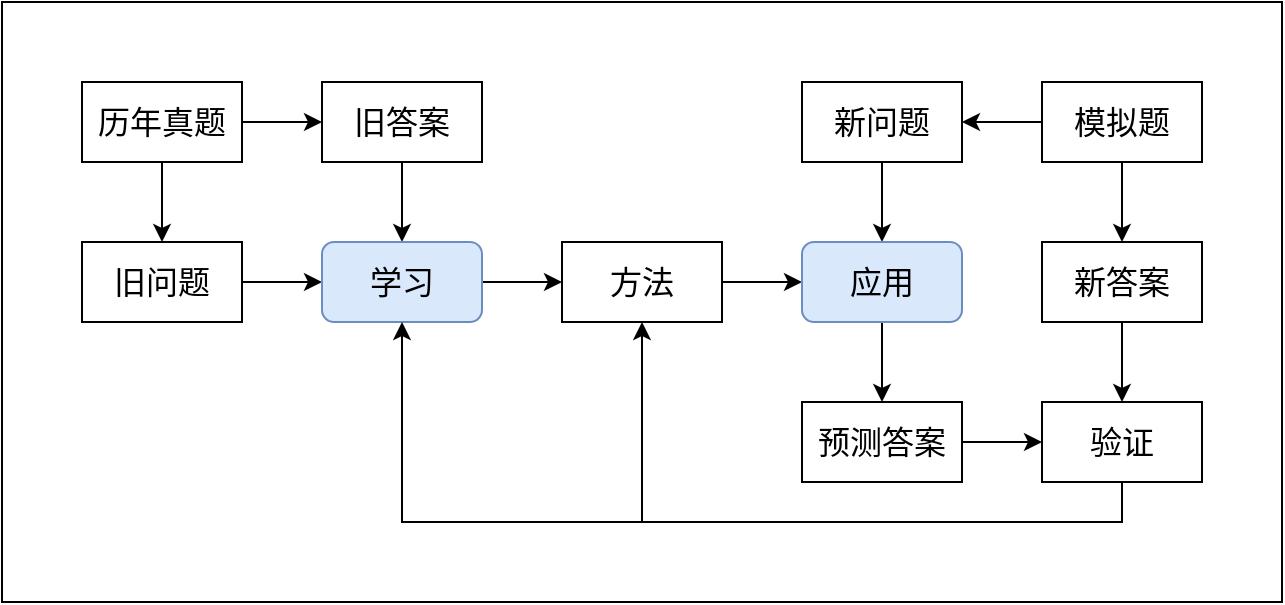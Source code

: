 <mxfile version="16.5.1" type="device"><diagram id="K3qJvEP536t4qyGiTlqh" name="Page-1"><mxGraphModel dx="1067" dy="717" grid="1" gridSize="10" guides="1" tooltips="1" connect="1" arrows="1" fold="1" page="1" pageScale="1" pageWidth="827" pageHeight="1169" math="0" shadow="0"><root><mxCell id="0"/><mxCell id="1" parent="0"/><mxCell id="4mogIaQ1sCKde6A7uNY0-1" value="" style="rounded=0;whiteSpace=wrap;html=1;fontSize=16;glass=0;" parent="1" vertex="1"><mxGeometry width="640" height="300" as="geometry"/></mxCell><mxCell id="T1eVEOZtDF4TdAUP0wdE-7" value="" style="edgeStyle=orthogonalEdgeStyle;rounded=0;orthogonalLoop=1;jettySize=auto;html=1;fontSize=16;" parent="1" source="T1eVEOZtDF4TdAUP0wdE-1" target="T1eVEOZtDF4TdAUP0wdE-2" edge="1"><mxGeometry relative="1" as="geometry"/></mxCell><mxCell id="T1eVEOZtDF4TdAUP0wdE-8" value="" style="edgeStyle=orthogonalEdgeStyle;rounded=0;orthogonalLoop=1;jettySize=auto;html=1;fontSize=16;" parent="1" source="T1eVEOZtDF4TdAUP0wdE-1" target="T1eVEOZtDF4TdAUP0wdE-3" edge="1"><mxGeometry relative="1" as="geometry"/></mxCell><mxCell id="T1eVEOZtDF4TdAUP0wdE-1" value="历年真题" style="rounded=0;whiteSpace=wrap;html=1;fontSize=16;" parent="1" vertex="1"><mxGeometry x="40" y="40" width="80" height="40" as="geometry"/></mxCell><mxCell id="T1eVEOZtDF4TdAUP0wdE-10" value="" style="edgeStyle=orthogonalEdgeStyle;rounded=0;orthogonalLoop=1;jettySize=auto;html=1;fontSize=16;" parent="1" source="T1eVEOZtDF4TdAUP0wdE-2" target="T1eVEOZtDF4TdAUP0wdE-5" edge="1"><mxGeometry relative="1" as="geometry"/></mxCell><mxCell id="T1eVEOZtDF4TdAUP0wdE-2" value="旧答案" style="rounded=0;whiteSpace=wrap;html=1;fontSize=16;" parent="1" vertex="1"><mxGeometry x="160" y="40" width="80" height="40" as="geometry"/></mxCell><mxCell id="T1eVEOZtDF4TdAUP0wdE-9" value="" style="edgeStyle=orthogonalEdgeStyle;rounded=0;orthogonalLoop=1;jettySize=auto;html=1;fontSize=16;" parent="1" source="T1eVEOZtDF4TdAUP0wdE-3" target="T1eVEOZtDF4TdAUP0wdE-5" edge="1"><mxGeometry relative="1" as="geometry"/></mxCell><mxCell id="T1eVEOZtDF4TdAUP0wdE-3" value="旧问题" style="rounded=0;whiteSpace=wrap;html=1;fontSize=16;" parent="1" vertex="1"><mxGeometry x="40" y="120" width="80" height="40" as="geometry"/></mxCell><mxCell id="T1eVEOZtDF4TdAUP0wdE-11" value="" style="edgeStyle=orthogonalEdgeStyle;rounded=0;orthogonalLoop=1;jettySize=auto;html=1;fontSize=16;" parent="1" source="T1eVEOZtDF4TdAUP0wdE-5" target="T1eVEOZtDF4TdAUP0wdE-6" edge="1"><mxGeometry relative="1" as="geometry"/></mxCell><mxCell id="T1eVEOZtDF4TdAUP0wdE-5" value="学习" style="rounded=1;whiteSpace=wrap;html=1;fontSize=16;fillColor=#dae8fc;strokeColor=#6c8ebf;" parent="1" vertex="1"><mxGeometry x="160" y="120" width="80" height="40" as="geometry"/></mxCell><mxCell id="T1eVEOZtDF4TdAUP0wdE-28" value="" style="edgeStyle=orthogonalEdgeStyle;rounded=0;orthogonalLoop=1;jettySize=auto;html=1;fontSize=16;" parent="1" source="T1eVEOZtDF4TdAUP0wdE-6" target="T1eVEOZtDF4TdAUP0wdE-25" edge="1"><mxGeometry relative="1" as="geometry"/></mxCell><mxCell id="T1eVEOZtDF4TdAUP0wdE-6" value="方法" style="rounded=0;whiteSpace=wrap;html=1;fontSize=16;" parent="1" vertex="1"><mxGeometry x="280" y="120" width="80" height="40" as="geometry"/></mxCell><mxCell id="T1eVEOZtDF4TdAUP0wdE-27" value="" style="edgeStyle=orthogonalEdgeStyle;rounded=0;orthogonalLoop=1;jettySize=auto;html=1;fontSize=16;" parent="1" source="T1eVEOZtDF4TdAUP0wdE-16" target="T1eVEOZtDF4TdAUP0wdE-25" edge="1"><mxGeometry relative="1" as="geometry"/></mxCell><mxCell id="T1eVEOZtDF4TdAUP0wdE-16" value="新问题" style="rounded=0;whiteSpace=wrap;html=1;fontSize=16;" parent="1" vertex="1"><mxGeometry x="400" y="40" width="80" height="40" as="geometry"/></mxCell><mxCell id="T1eVEOZtDF4TdAUP0wdE-20" value="" style="edgeStyle=orthogonalEdgeStyle;rounded=0;orthogonalLoop=1;jettySize=auto;html=1;fontSize=16;" parent="1" source="T1eVEOZtDF4TdAUP0wdE-17" target="T1eVEOZtDF4TdAUP0wdE-16" edge="1"><mxGeometry relative="1" as="geometry"/></mxCell><mxCell id="T1eVEOZtDF4TdAUP0wdE-21" value="" style="edgeStyle=orthogonalEdgeStyle;rounded=0;orthogonalLoop=1;jettySize=auto;html=1;fontSize=16;" parent="1" source="T1eVEOZtDF4TdAUP0wdE-17" target="T1eVEOZtDF4TdAUP0wdE-18" edge="1"><mxGeometry relative="1" as="geometry"/></mxCell><mxCell id="T1eVEOZtDF4TdAUP0wdE-17" value="模拟题" style="rounded=0;whiteSpace=wrap;html=1;fontSize=16;" parent="1" vertex="1"><mxGeometry x="520" y="40" width="80" height="40" as="geometry"/></mxCell><mxCell id="T1eVEOZtDF4TdAUP0wdE-30" value="" style="edgeStyle=orthogonalEdgeStyle;rounded=0;orthogonalLoop=1;jettySize=auto;html=1;fontSize=16;" parent="1" source="T1eVEOZtDF4TdAUP0wdE-18" target="T1eVEOZtDF4TdAUP0wdE-29" edge="1"><mxGeometry relative="1" as="geometry"/></mxCell><mxCell id="T1eVEOZtDF4TdAUP0wdE-18" value="新答案" style="rounded=0;whiteSpace=wrap;html=1;fontSize=16;" parent="1" vertex="1"><mxGeometry x="520" y="120" width="80" height="40" as="geometry"/></mxCell><mxCell id="T1eVEOZtDF4TdAUP0wdE-31" value="" style="edgeStyle=orthogonalEdgeStyle;rounded=0;orthogonalLoop=1;jettySize=auto;html=1;fontSize=16;" parent="1" source="T1eVEOZtDF4TdAUP0wdE-22" target="T1eVEOZtDF4TdAUP0wdE-29" edge="1"><mxGeometry relative="1" as="geometry"/></mxCell><mxCell id="T1eVEOZtDF4TdAUP0wdE-22" value="预测答案" style="whiteSpace=wrap;html=1;fontSize=16;rounded=0;" parent="1" vertex="1"><mxGeometry x="400" y="200" width="80" height="40" as="geometry"/></mxCell><mxCell id="T1eVEOZtDF4TdAUP0wdE-26" value="" style="edgeStyle=orthogonalEdgeStyle;rounded=0;orthogonalLoop=1;jettySize=auto;html=1;fontSize=16;" parent="1" source="T1eVEOZtDF4TdAUP0wdE-25" target="T1eVEOZtDF4TdAUP0wdE-22" edge="1"><mxGeometry relative="1" as="geometry"/></mxCell><mxCell id="T1eVEOZtDF4TdAUP0wdE-25" value="应用" style="rounded=1;whiteSpace=wrap;html=1;fontSize=16;fillColor=#dae8fc;strokeColor=#6c8ebf;" parent="1" vertex="1"><mxGeometry x="400" y="120" width="80" height="40" as="geometry"/></mxCell><mxCell id="T1eVEOZtDF4TdAUP0wdE-32" style="edgeStyle=orthogonalEdgeStyle;rounded=0;orthogonalLoop=1;jettySize=auto;html=1;exitX=0.5;exitY=1;exitDx=0;exitDy=0;entryX=0.5;entryY=1;entryDx=0;entryDy=0;fontSize=16;" parent="1" source="T1eVEOZtDF4TdAUP0wdE-29" target="T1eVEOZtDF4TdAUP0wdE-5" edge="1"><mxGeometry relative="1" as="geometry"/></mxCell><mxCell id="o-A12Mo-kYovNk3nonNk-2" style="edgeStyle=orthogonalEdgeStyle;rounded=0;orthogonalLoop=1;jettySize=auto;html=1;exitX=0.5;exitY=1;exitDx=0;exitDy=0;" parent="1" source="T1eVEOZtDF4TdAUP0wdE-29" target="T1eVEOZtDF4TdAUP0wdE-6" edge="1"><mxGeometry relative="1" as="geometry"/></mxCell><mxCell id="T1eVEOZtDF4TdAUP0wdE-29" value="验证" style="whiteSpace=wrap;html=1;fontSize=16;rounded=0;" parent="1" vertex="1"><mxGeometry x="520" y="200" width="80" height="40" as="geometry"/></mxCell></root></mxGraphModel></diagram></mxfile>